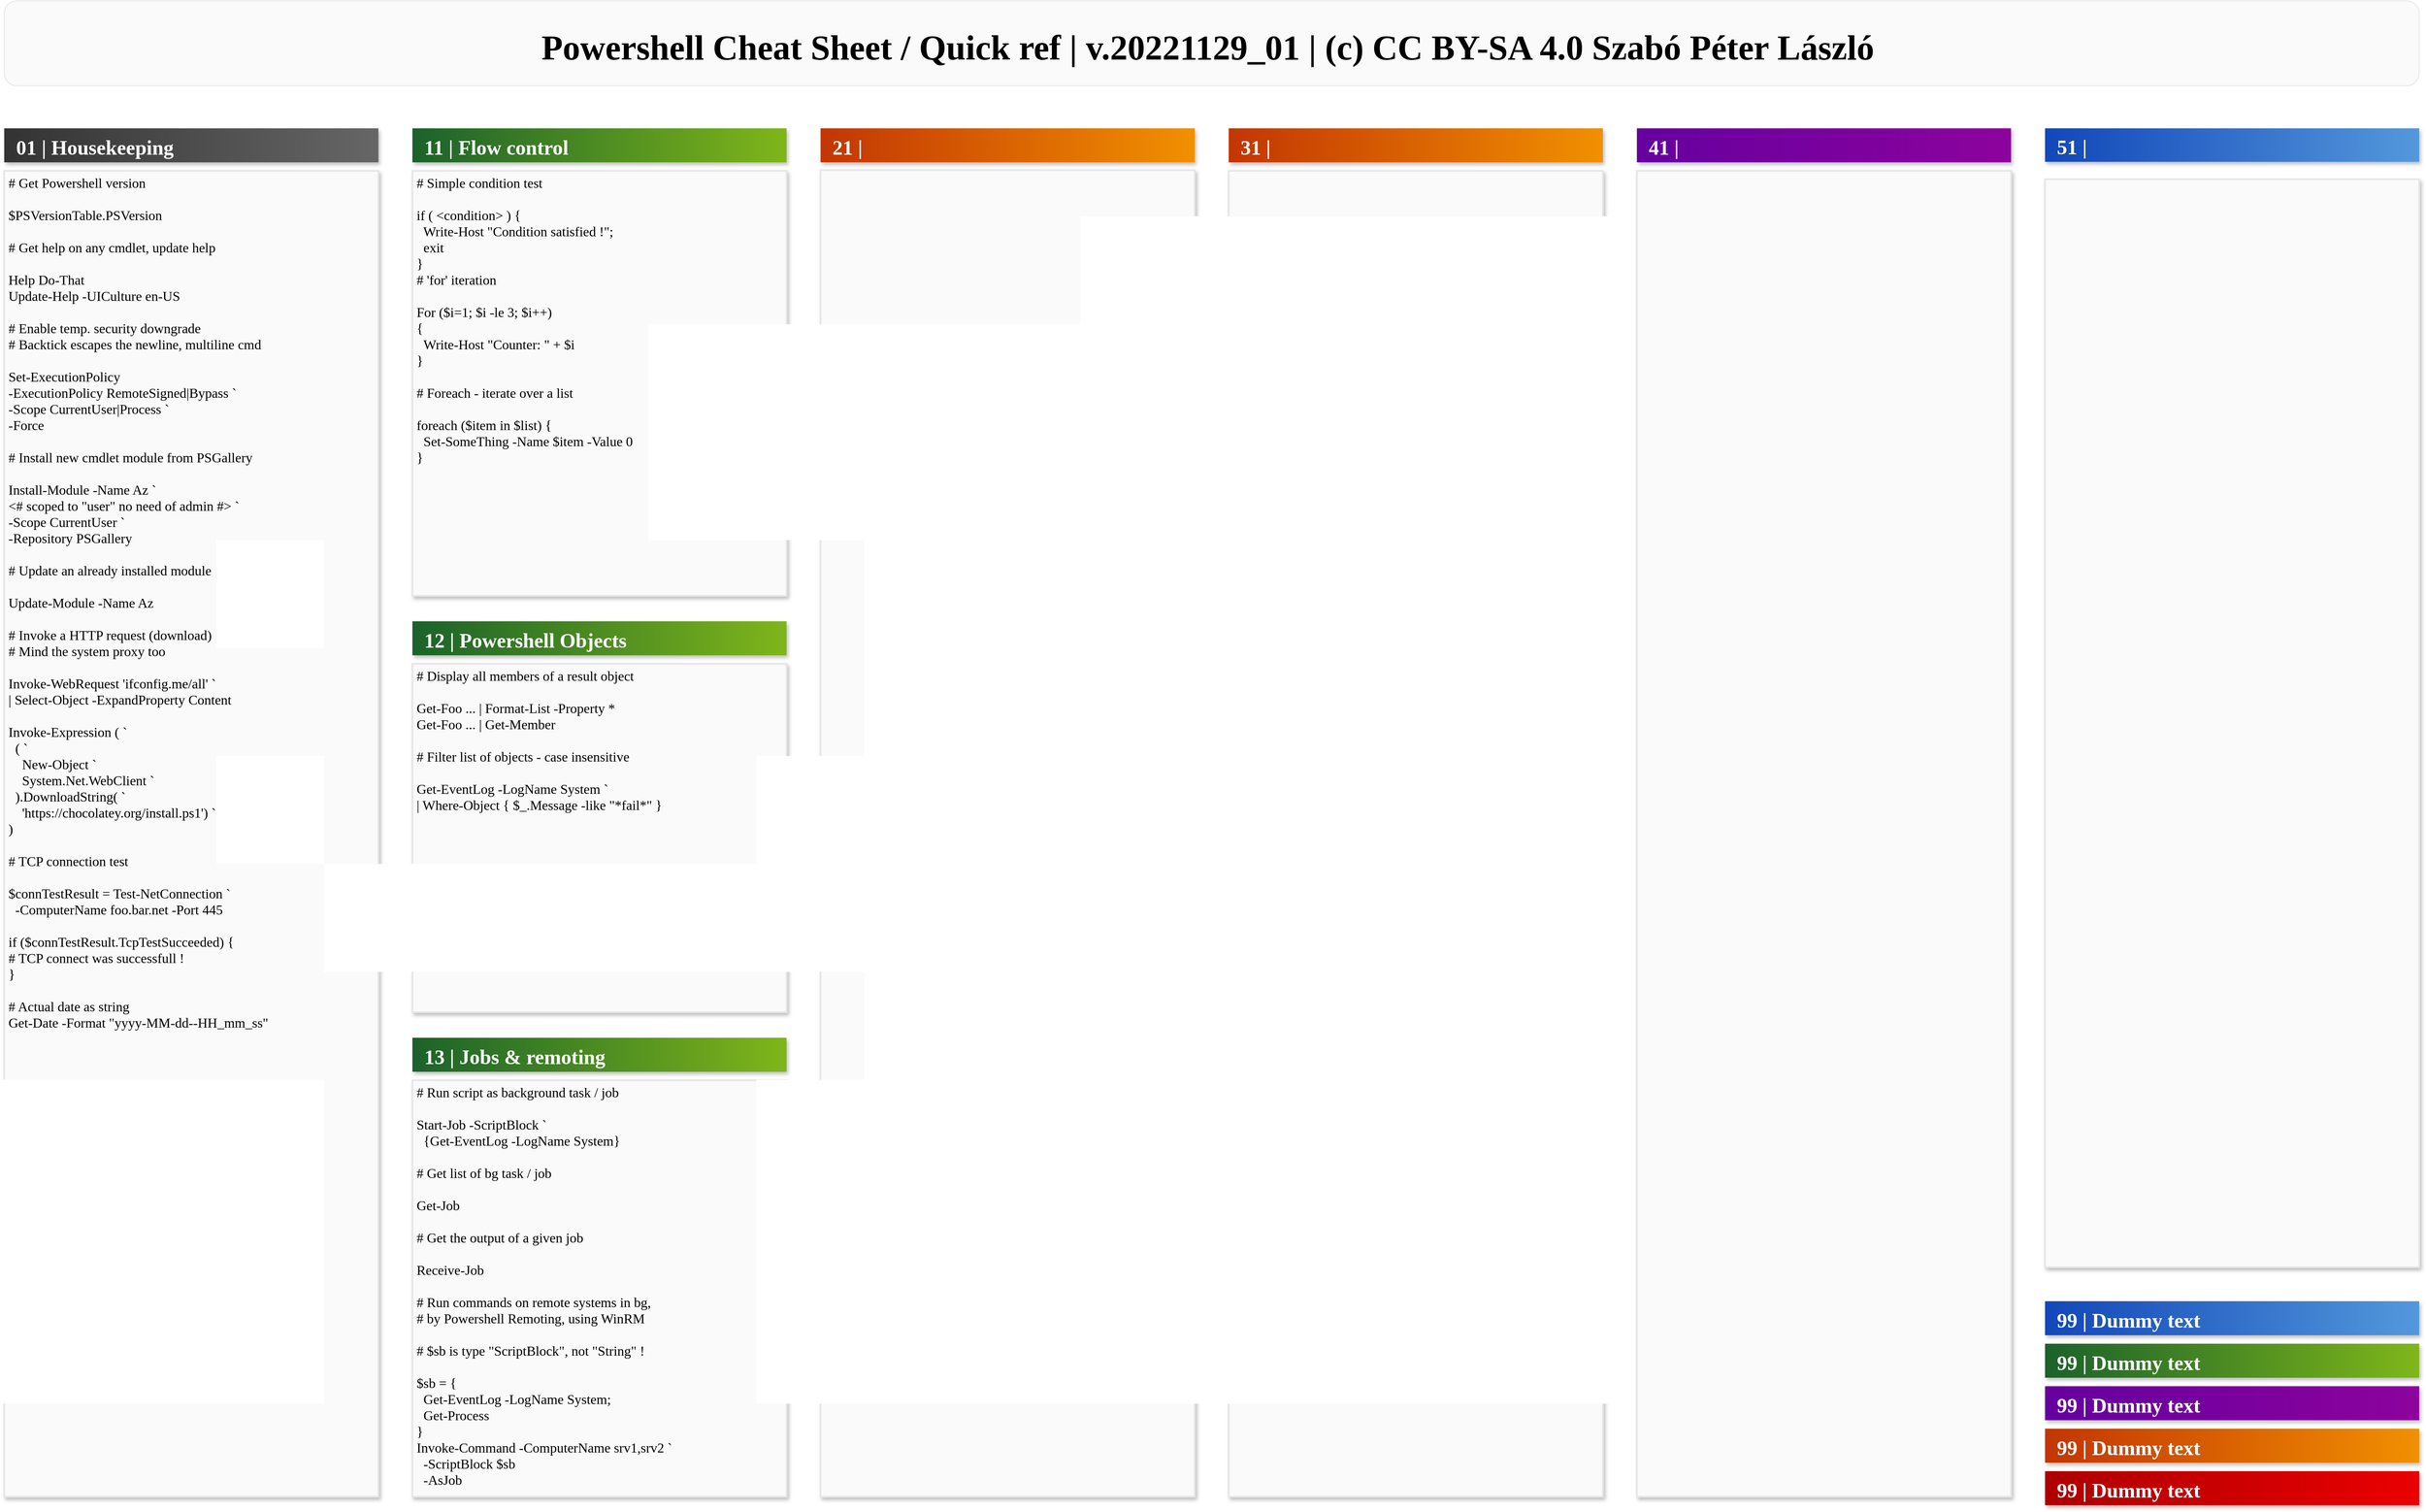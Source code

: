 <mxfile compressed="true" version="20.6.0" type="device"><diagram name="Page-1" id="1622d65d-c77d-c4b6-e0e7-3c11208c8684"><mxGraphModel dx="4155" dy="1885" grid="1" gridSize="10" guides="1" tooltips="1" connect="1" arrows="1" fold="1" page="1" pageScale="1.5" pageWidth="1920" pageHeight="1200" background="none" math="0" shadow="0"><root><mxCell id="0" style=";html=1;"/><mxCell id="1" style=";html=1;" parent="0"/><mxCell id="869962fe87da545-5" value="&lt;font style=&quot;font-size: 41px&quot;&gt;Powershell Cheat Sheet / Quick ref | v.20221129_01 | (c) CC BY-SA 4.0 Szabó Péter László&amp;nbsp;&lt;/font&gt;" style="html=1;rounded=1;shadow=0;dashed=0;strokeWidth=1;fillColor=#FAFAFA;fontFamily=Verdana;fontSize=41;strokeColor=#E6E6E6;verticalAlign=middle;spacingTop=10;fontColor=#000000;labelBackgroundColor=none;fontStyle=1;gradientDirection=south;glass=0;" parent="1" vertex="1"><mxGeometry x="20" y="10" width="2840" height="100" as="geometry"/></mxCell><mxCell id="HIl_d8G4vpo8sMkpGu15-10" value="  99 | Dummy text" style="shadow=1;dashed=0;align=left;verticalAlign=middle;shape=mxgraph.arrows2.arrow;dy=0;dx=0;notch=0;rounded=0;strokeColor=none;strokeWidth=1;fillColor=#5398DB;fontFamily=Verdana;fontSize=24;fontColor=#FFFFFF;gradientDirection=west;labelBorderColor=none;gradientColor=#1247B9;fontStyle=1" parent="1" vertex="1"><mxGeometry x="2420" y="1540" width="440" height="40" as="geometry"/></mxCell><mxCell id="HIl_d8G4vpo8sMkpGu15-11" value="  99 | Dummy text" style="shadow=1;dashed=0;align=left;verticalAlign=middle;shape=mxgraph.arrows2.arrow;dy=0;dx=0;notch=0;rounded=0;strokeColor=none;strokeWidth=1;fillColor=#F19001;fontFamily=Verdana;fontSize=24;fontColor=#FFFFFF;gradientDirection=west;labelBorderColor=none;gradientColor=#C23603;fontStyle=1" parent="1" vertex="1"><mxGeometry x="2420" y="1690" width="440" height="40" as="geometry"/></mxCell><mxCell id="HIl_d8G4vpo8sMkpGu15-12" value="  99 | Dummy text" style="shadow=1;dashed=0;align=left;verticalAlign=middle;shape=mxgraph.arrows2.arrow;dy=0;dx=0;notch=0;rounded=0;strokeColor=none;strokeWidth=1;fillColor=#7FB61A;fontFamily=Verdana;fontSize=24;fontColor=#FFFFFF;gradientColor=#1B622A;gradientDirection=west;labelBorderColor=none;fontStyle=1" parent="1" vertex="1"><mxGeometry x="2420" y="1590" width="440" height="40" as="geometry"/></mxCell><mxCell id="HIl_d8G4vpo8sMkpGu15-13" value="  99 | Dummy text" style="shadow=1;dashed=0;align=left;verticalAlign=middle;shape=mxgraph.arrows2.arrow;dy=0;dx=0;notch=0;rounded=0;strokeColor=none;strokeWidth=1;fillColor=#EA0001;fontFamily=Verdana;fontSize=24;fontColor=#FFFFFF;gradientDirection=west;labelBorderColor=none;gradientColor=#AD0002;fontStyle=1" parent="1" vertex="1"><mxGeometry x="2420" y="1740" width="440" height="40" as="geometry"/></mxCell><mxCell id="HIl_d8G4vpo8sMkpGu15-14" value="  99 | Dummy text" style="shadow=1;dashed=0;align=left;verticalAlign=middle;shape=mxgraph.arrows2.arrow;dy=0;dx=0;notch=0;rounded=0;strokeColor=none;strokeWidth=1;fillColor=#8D029D;fontFamily=Verdana;fontSize=24;fontColor=#FFFFFF;gradientDirection=west;labelBorderColor=none;gradientColor=#65009E;fontStyle=1" parent="1" vertex="1"><mxGeometry x="2420" y="1640" width="440" height="40" as="geometry"/></mxCell><mxCell id="HIl_d8G4vpo8sMkpGu15-78" value="# Simple condition test&#10;&#10;if ( &lt;condition&gt; ) {&#10;  Write-Host &quot;Condition satisfied !&quot;;&#10;  exit&#10;}&#10;# 'for' iteration&#10;&#10;For ($i=1; $i -le 3; $i++)&#10;{&#10;  Write-Host &quot;Counter: &quot; + $i &#10;}&#10;&#10;# Foreach - iterate over a list&#10;&#10;foreach ($item in $list) { &#10;  Set-SomeThing -Name $item -Value 0&#10;}" style="rounded=0;shadow=1;glass=0;labelBackgroundColor=none;sketch=0;fontFamily=Roboto Mono;fontSize=16;fontColor=default;strokeColor=#E6E6E6;fillColor=#FAFAFA;gradientColor=none;gradientDirection=west;align=left;verticalAlign=top;spacing=0;spacingTop=0;spacingLeft=5;labelPosition=center;verticalLabelPosition=middle;fontStyle=0;strokeWidth=2;fontSource=https%3A%2F%2Ffonts.googleapis.com%2Fcss%3Ffamily%3DRoboto%2BMono;" parent="1" vertex="1"><mxGeometry x="500" y="210" width="440" height="500" as="geometry"/></mxCell><mxCell id="p3qW3I08QIdBC_a-lNke-11" value="" style="group" parent="1" vertex="1" connectable="0"><mxGeometry x="980" y="1350" width="440" height="390" as="geometry"/></mxCell><mxCell id="GinSVnaKvDsGbeDQ6yea-2" value="" style="edgeStyle=orthogonalEdgeStyle;rounded=0;orthogonalLoop=1;jettySize=auto;html=1;" edge="1" parent="p3qW3I08QIdBC_a-lNke-11" source="p3qW3I08QIdBC_a-lNke-6"><mxGeometry relative="1" as="geometry"><mxPoint x="220.143" y="50" as="targetPoint"/></mxGeometry></mxCell><mxCell id="GinSVnaKvDsGbeDQ6yea-1" value="" style="edgeStyle=orthogonalEdgeStyle;rounded=0;orthogonalLoop=1;jettySize=auto;html=1;" edge="1" parent="p3qW3I08QIdBC_a-lNke-11" target="p3qW3I08QIdBC_a-lNke-6"><mxGeometry relative="1" as="geometry"><mxPoint x="220.143" y="50" as="sourcePoint"/></mxGeometry></mxCell><mxCell id="HIl_d8G4vpo8sMkpGu15-3" value="  01 | Housekeeping" style="shadow=1;dashed=0;align=left;verticalAlign=middle;shape=mxgraph.arrows2.arrow;dy=0;dx=0;notch=0;rounded=0;strokeColor=none;strokeWidth=1;fillColor=#666666;fontFamily=Verdana;fontSize=24;fontColor=#FFFFFF;gradientDirection=west;spacingLeft=0;labelBorderColor=none;sketch=0;fontStyle=1;gradientColor=#333333;" parent="1" vertex="1"><mxGeometry x="20" y="160" width="440" height="40" as="geometry"/></mxCell><mxCell id="HIl_d8G4vpo8sMkpGu15-18" value="# Get Powershell version&#10;&#10;$PSVersionTable.PSVersion&#10;&#10;# Get help on any cmdlet, update help&#10;&#10;Help Do-That&#10;Update-Help -UICulture en-US&#10;&#10;# Enable temp. security downgrade&#10;# Backtick escapes the newline, multiline cmd&#10;&#10;Set-ExecutionPolicy&#10;-ExecutionPolicy RemoteSigned|Bypass `&#10;-Scope CurrentUser|Process `&#10;-Force&#10;&#10;# Install new cmdlet module from PSGallery&#10;&#10;Install-Module -Name Az `&#10;&lt;# scoped to &quot;user&quot; no need of admin #&gt; `&#10;-Scope CurrentUser `&#10;-Repository PSGallery&#10;&#10;# Update an already installed module&#10;&#10;Update-Module -Name Az&#10;&#10;# Invoke a HTTP request (download)&#10;# Mind the system proxy too&#10;&#10;Invoke-WebRequest 'ifconfig.me/all' `&#10;| Select-Object -ExpandProperty Content&#10;&#10;Invoke-Expression ( `&#10;  ( `&#10;    New-Object `&#10;    System.Net.WebClient `&#10;  ).DownloadString( `&#10;    'https://chocolatey.org/install.ps1') `&#10;)&#10;&#10;# TCP connection test&#10;&#10;$connTestResult = Test-NetConnection `&#10;  -ComputerName foo.bar.net -Port 445&#10;&#10;if ($connTestResult.TcpTestSucceeded) {&#10;&#9;# TCP connect was successfull !&#10;}&#10;&#10;# Actual date as string&#10;Get-Date -Format &quot;yyyy-MM-dd--HH_mm_ss&quot;" style="rounded=0;shadow=1;glass=0;labelBackgroundColor=none;sketch=0;fontFamily=Roboto Mono;fontSize=16;fontColor=default;strokeColor=#E6E6E6;fillColor=#FAFAFA;gradientColor=none;gradientDirection=west;align=left;verticalAlign=top;spacing=0;spacingTop=0;spacingLeft=5;labelPosition=center;verticalLabelPosition=middle;fontStyle=0;strokeWidth=2;fontSource=https%3A%2F%2Ffonts.googleapis.com%2Fcss%3Ffamily%3DRoboto%2BMono;" parent="1" vertex="1"><mxGeometry x="20" y="210" width="440" height="1560" as="geometry"/></mxCell><mxCell id="GinSVnaKvDsGbeDQ6yea-3" value="  11 | Flow control" style="shadow=1;dashed=0;align=left;verticalAlign=middle;shape=mxgraph.arrows2.arrow;dy=0;dx=0;notch=0;rounded=0;strokeColor=none;strokeWidth=1;fillColor=#7FB61A;fontFamily=Verdana;fontSize=24;fontColor=#FFFFFF;gradientColor=#1B622A;gradientDirection=west;labelBorderColor=none;fontStyle=1" vertex="1" parent="1"><mxGeometry x="500" y="160" width="440" height="40" as="geometry"/></mxCell><mxCell id="GinSVnaKvDsGbeDQ6yea-4" value="# Display all members of a result object&#10;&#10;Get-Foo ... | Format-List -Property *&#10;Get-Foo ... | Get-Member&#10;&#10;# Filter list of objects - case insensitive&#10;&#10;Get-EventLog -LogName System `&#10;| Where-Object { $_.Message -like &quot;*fail*&quot; }" style="rounded=0;shadow=1;glass=0;labelBackgroundColor=none;sketch=0;fontFamily=Roboto Mono;fontSize=16;fontColor=default;strokeColor=#E6E6E6;fillColor=#FAFAFA;gradientColor=none;gradientDirection=west;align=left;verticalAlign=top;spacing=0;spacingTop=0;spacingLeft=5;labelPosition=center;verticalLabelPosition=middle;fontStyle=0;strokeWidth=2;fontSource=https%3A%2F%2Ffonts.googleapis.com%2Fcss%3Ffamily%3DRoboto%2BMono;" vertex="1" parent="1"><mxGeometry x="500" y="790" width="440" height="410" as="geometry"/></mxCell><mxCell id="GinSVnaKvDsGbeDQ6yea-5" value="  12 | Powershell Objects" style="shadow=1;dashed=0;align=left;verticalAlign=middle;shape=mxgraph.arrows2.arrow;dy=0;dx=0;notch=0;rounded=0;strokeColor=none;strokeWidth=1;fillColor=#7FB61A;fontFamily=Verdana;fontSize=24;fontColor=#FFFFFF;gradientColor=#1B622A;gradientDirection=west;labelBorderColor=none;fontStyle=1" vertex="1" parent="1"><mxGeometry x="500" y="740" width="440" height="40" as="geometry"/></mxCell><mxCell id="HIl_d8G4vpo8sMkpGu15-70" value="  51 | " style="shadow=1;dashed=0;align=left;verticalAlign=middle;shape=mxgraph.arrows2.arrow;dy=0;dx=0;notch=0;rounded=0;strokeColor=none;strokeWidth=1;fillColor=#5398DB;fontFamily=Verdana;fontSize=24;fontColor=#FFFFFF;gradientDirection=west;labelBorderColor=none;gradientColor=#1247B9;fontStyle=1" parent="1" vertex="1"><mxGeometry x="2420" y="160" width="440" height="39.328" as="geometry"/></mxCell><mxCell id="HIl_d8G4vpo8sMkpGu15-71" value="" style="rounded=0;shadow=1;glass=0;labelBackgroundColor=none;sketch=0;fontFamily=Roboto Mono;fontSize=16;fontColor=default;strokeColor=#E6E6E6;fillColor=#FAFAFA;gradientColor=none;gradientDirection=west;align=left;verticalAlign=top;spacing=0;spacingTop=0;spacingLeft=5;labelPosition=center;verticalLabelPosition=middle;fontStyle=0;strokeWidth=2;fontSource=https%3A%2F%2Ffonts.googleapis.com%2Fcss%3Ffamily%3DRoboto%2BMono;" parent="1" vertex="1"><mxGeometry x="980" y="209.16" width="440" height="1560.84" as="geometry"/></mxCell><mxCell id="HIl_d8G4vpo8sMkpGu15-4" value="  31 |" style="shadow=1;dashed=0;align=left;verticalAlign=middle;shape=mxgraph.arrows2.arrow;dy=0;dx=0;notch=0;rounded=0;strokeColor=none;strokeWidth=1;fillColor=#F19001;fontFamily=Verdana;fontSize=24;fontColor=#FFFFFF;gradientDirection=west;labelBorderColor=none;gradientColor=#C23603;fontStyle=1" parent="1" vertex="1"><mxGeometry x="1460" y="160" width="440" height="40" as="geometry"/></mxCell><mxCell id="MXHpog6mnGTLvHq956j6-2" value="" style="rounded=0;shadow=1;glass=0;labelBackgroundColor=none;sketch=0;fontFamily=Roboto Mono;fontSize=16;fontColor=default;strokeColor=#E6E6E6;fillColor=#FAFAFA;gradientColor=none;gradientDirection=west;align=left;verticalAlign=top;spacing=0;spacingTop=0;spacingLeft=5;labelPosition=center;verticalLabelPosition=middle;fontStyle=0;strokeWidth=2;fontSource=https%3A%2F%2Ffonts.googleapis.com%2Fcss%3Ffamily%3DRoboto%2BMono;" parent="1" vertex="1"><mxGeometry x="1460" y="210" width="440" height="1560" as="geometry"/></mxCell><mxCell id="HIl_d8G4vpo8sMkpGu15-6" value="  21 | " style="shadow=1;dashed=0;align=left;verticalAlign=middle;shape=mxgraph.arrows2.arrow;dy=0;dx=0;notch=0;rounded=0;strokeColor=none;strokeWidth=1;fillColor=#F19001;fontFamily=Verdana;fontSize=24;fontColor=#FFFFFF;gradientDirection=west;labelBorderColor=none;gradientColor=#C23603;fontStyle=1" parent="1" vertex="1"><mxGeometry x="980" y="160" width="440" height="40" as="geometry"/></mxCell><mxCell id="HIl_d8G4vpo8sMkpGu15-79" value="" style="rounded=0;shadow=1;glass=0;labelBackgroundColor=none;sketch=0;fontFamily=Roboto Mono;fontSize=16;fontColor=default;strokeColor=#E6E6E6;fillColor=#FAFAFA;gradientColor=none;gradientDirection=west;align=left;verticalAlign=top;spacing=0;spacingTop=0;spacingLeft=5;labelPosition=center;verticalLabelPosition=middle;fontStyle=0;strokeWidth=2;fontSource=https%3A%2F%2Ffonts.googleapis.com%2Fcss%3Ffamily%3DRoboto%2BMono;" parent="1" vertex="1"><mxGeometry x="1940" y="210" width="440" height="1560" as="geometry"/></mxCell><mxCell id="HIl_d8G4vpo8sMkpGu15-7" value="  41 | " style="shadow=1;dashed=0;align=left;verticalAlign=middle;shape=mxgraph.arrows2.arrow;dy=0;dx=0;notch=0;rounded=0;strokeColor=none;strokeWidth=1;fillColor=#8D029D;fontFamily=Verdana;fontSize=24;fontColor=#FFFFFF;gradientDirection=west;labelBorderColor=none;fontStyle=1;gradientColor=#65009E;" parent="1" vertex="1"><mxGeometry x="1940" y="160" width="440" height="40" as="geometry"/></mxCell><mxCell id="GinSVnaKvDsGbeDQ6yea-6" value="" style="rounded=0;shadow=1;glass=0;labelBackgroundColor=none;sketch=0;fontFamily=Roboto Mono;fontSize=16;fontColor=default;strokeColor=#E6E6E6;fillColor=#FAFAFA;gradientColor=none;gradientDirection=west;align=left;verticalAlign=top;spacing=0;spacingTop=0;spacingLeft=5;labelPosition=center;verticalLabelPosition=middle;fontStyle=0;strokeWidth=2;fontSource=https%3A%2F%2Ffonts.googleapis.com%2Fcss%3Ffamily%3DRoboto%2BMono;" vertex="1" parent="1"><mxGeometry x="2420" y="220" width="440" height="1280" as="geometry"/></mxCell><mxCell id="GinSVnaKvDsGbeDQ6yea-7" value="# Run script as background task / job&#10;&#10;Start-Job -ScriptBlock `&#10;  {Get-EventLog -LogName System}&#10;&#10;# Get list of bg task / job&#10;&#10;Get-Job&#10;&#10;# Get the output of a given job&#10;&#10;Receive-Job&#10;&#10;# Run commands on remote systems in bg,&#10;# by Powershell Remoting, using WinRM&#10;&#10;# $sb is type &quot;ScriptBlock&quot;, not &quot;String&quot; !&#10; &#10;$sb = {&#10;  Get-EventLog -LogName System;&#10;  Get-Process&#10;}&#10;Invoke-Command -ComputerName srv1,srv2 `&#10;  -ScriptBlock $sb&#10;  -AsJob" style="rounded=0;shadow=1;glass=0;labelBackgroundColor=none;sketch=0;fontFamily=Roboto Mono;fontSize=16;fontColor=default;strokeColor=#E6E6E6;fillColor=#FAFAFA;gradientColor=none;gradientDirection=west;align=left;verticalAlign=top;spacing=0;spacingTop=0;spacingLeft=5;labelPosition=center;verticalLabelPosition=middle;fontStyle=0;strokeWidth=2;fontSource=https%3A%2F%2Ffonts.googleapis.com%2Fcss%3Ffamily%3DRoboto%2BMono;" vertex="1" parent="1"><mxGeometry x="500" y="1280" width="440" height="490" as="geometry"/></mxCell><mxCell id="GinSVnaKvDsGbeDQ6yea-8" value="  13 | Jobs &amp; remoting" style="shadow=1;dashed=0;align=left;verticalAlign=middle;shape=mxgraph.arrows2.arrow;dy=0;dx=0;notch=0;rounded=0;strokeColor=none;strokeWidth=1;fillColor=#7FB61A;fontFamily=Verdana;fontSize=24;fontColor=#FFFFFF;gradientColor=#1B622A;gradientDirection=west;labelBorderColor=none;fontStyle=1" vertex="1" parent="1"><mxGeometry x="500" y="1230" width="440" height="40" as="geometry"/></mxCell></root></mxGraphModel></diagram></mxfile>